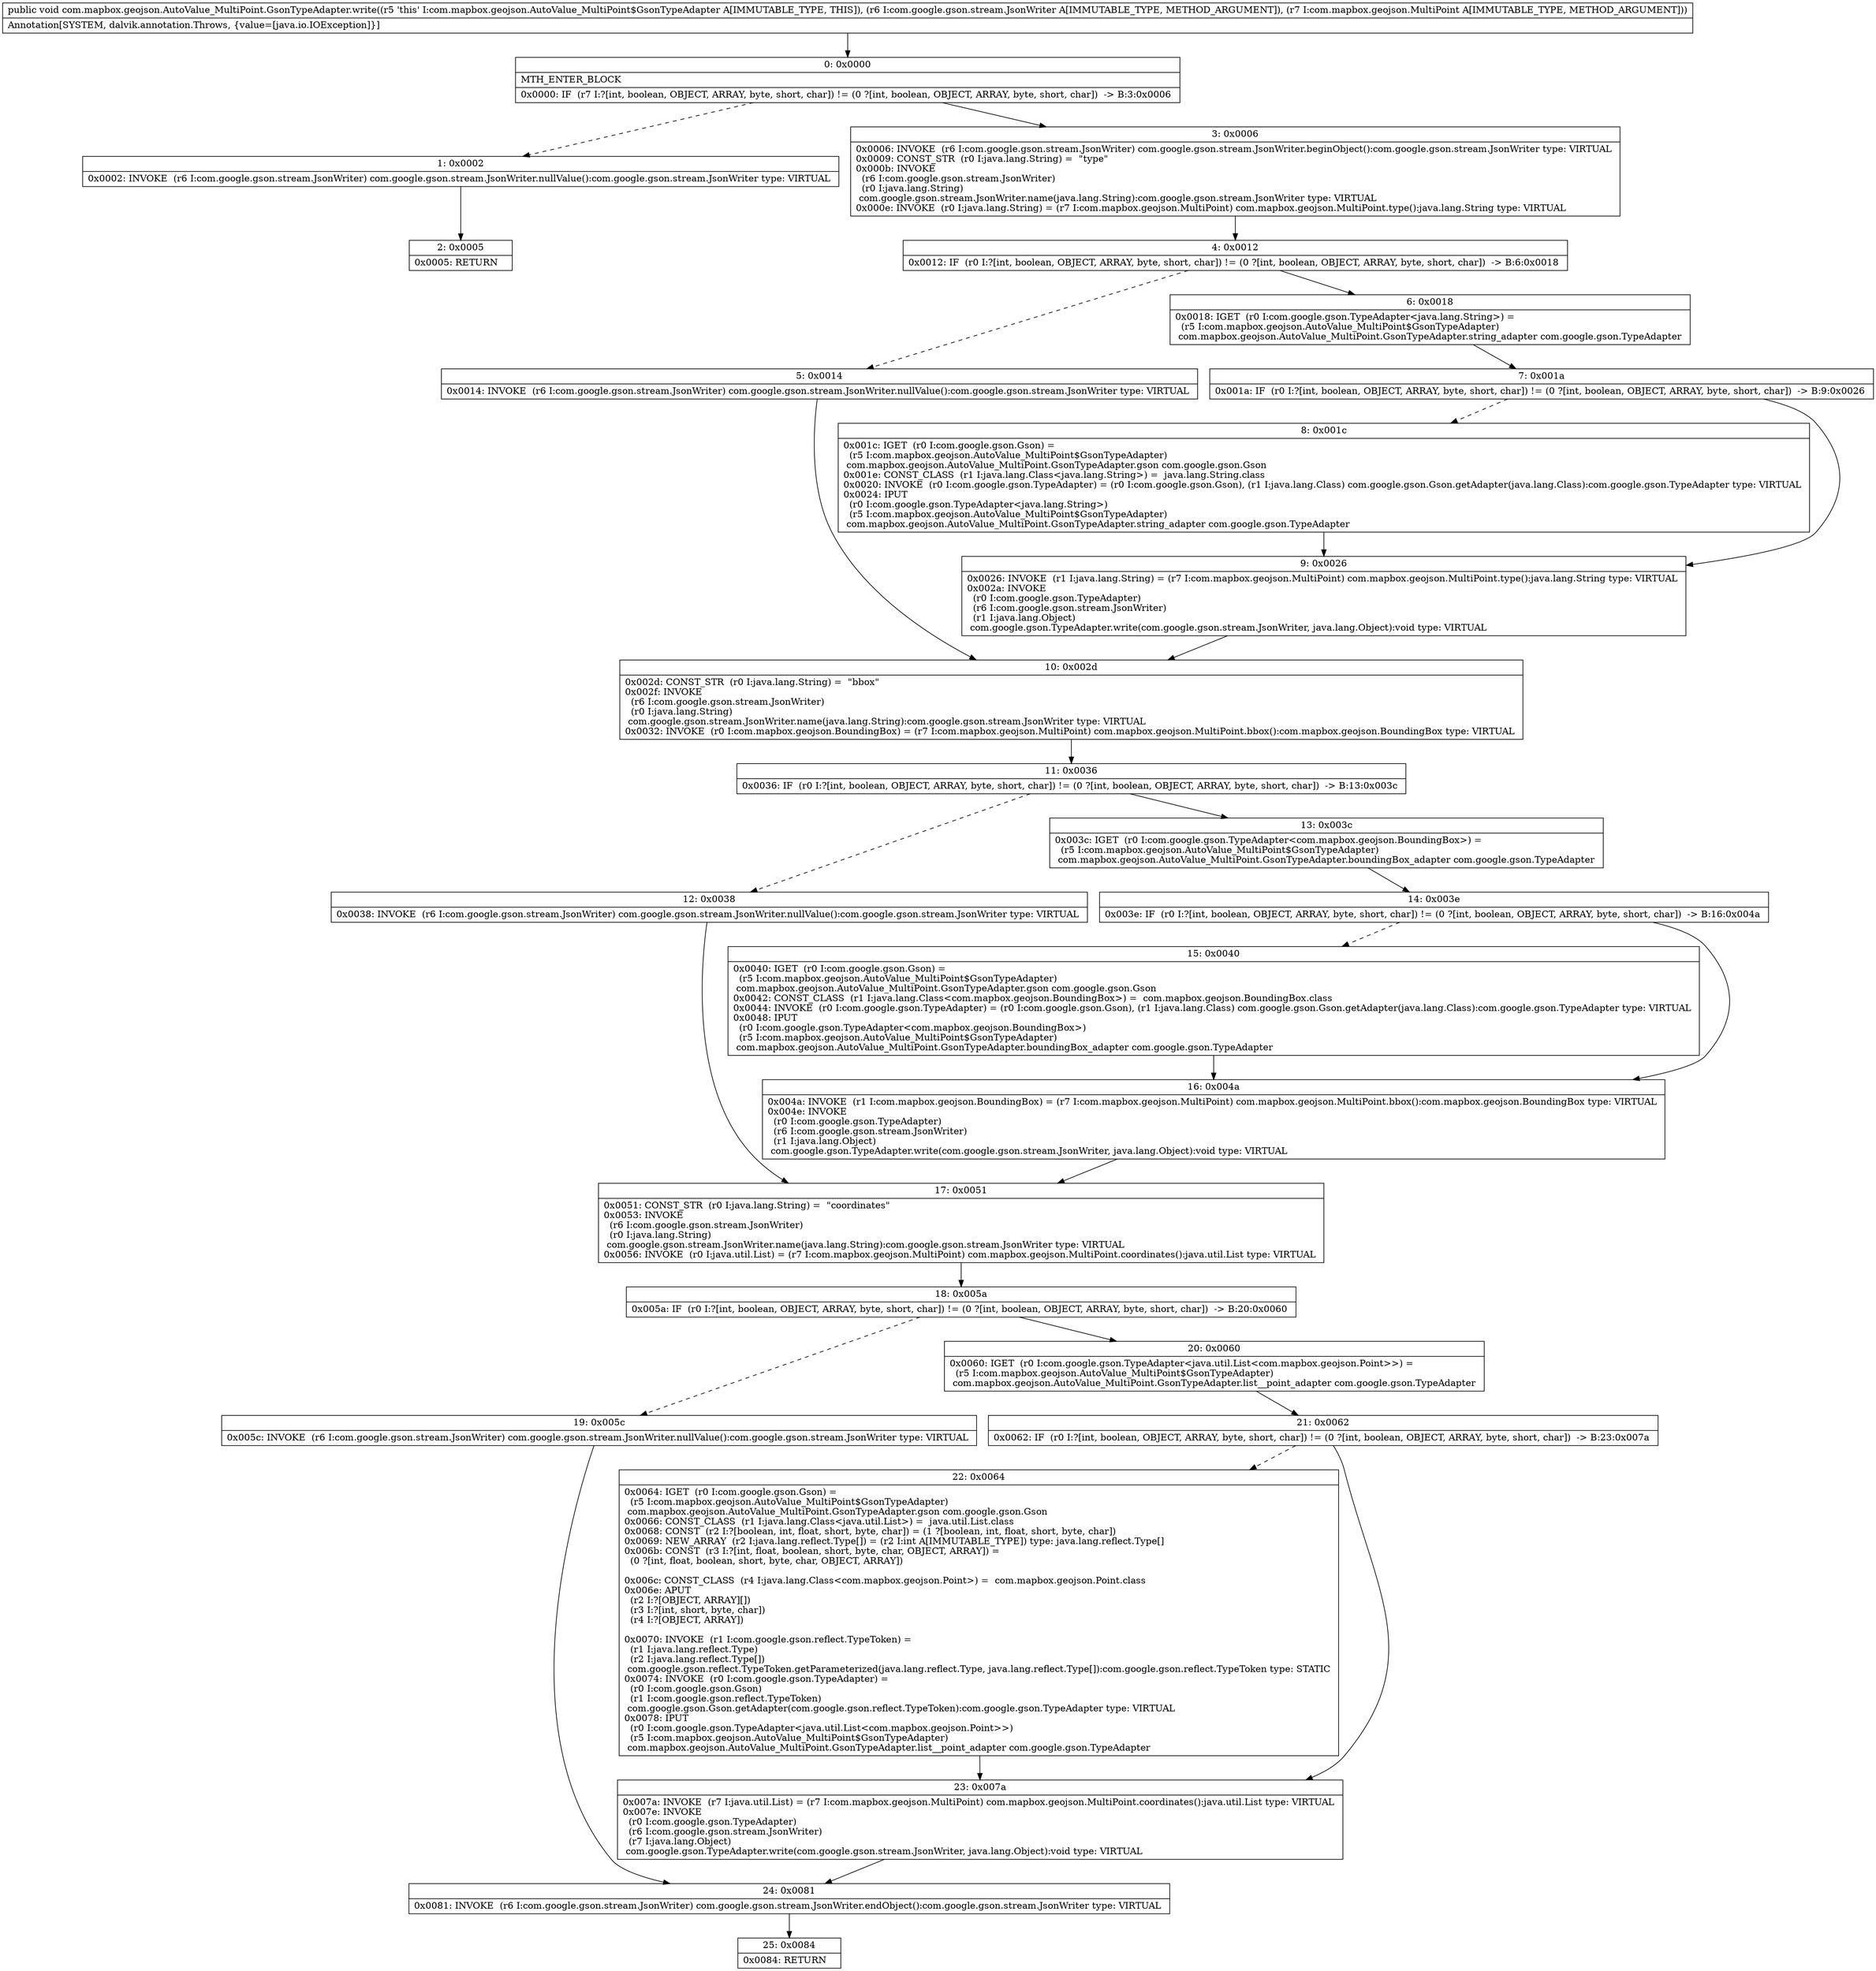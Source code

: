 digraph "CFG forcom.mapbox.geojson.AutoValue_MultiPoint.GsonTypeAdapter.write(Lcom\/google\/gson\/stream\/JsonWriter;Lcom\/mapbox\/geojson\/MultiPoint;)V" {
Node_0 [shape=record,label="{0\:\ 0x0000|MTH_ENTER_BLOCK\l|0x0000: IF  (r7 I:?[int, boolean, OBJECT, ARRAY, byte, short, char]) != (0 ?[int, boolean, OBJECT, ARRAY, byte, short, char])  \-\> B:3:0x0006 \l}"];
Node_1 [shape=record,label="{1\:\ 0x0002|0x0002: INVOKE  (r6 I:com.google.gson.stream.JsonWriter) com.google.gson.stream.JsonWriter.nullValue():com.google.gson.stream.JsonWriter type: VIRTUAL \l}"];
Node_2 [shape=record,label="{2\:\ 0x0005|0x0005: RETURN   \l}"];
Node_3 [shape=record,label="{3\:\ 0x0006|0x0006: INVOKE  (r6 I:com.google.gson.stream.JsonWriter) com.google.gson.stream.JsonWriter.beginObject():com.google.gson.stream.JsonWriter type: VIRTUAL \l0x0009: CONST_STR  (r0 I:java.lang.String) =  \"type\" \l0x000b: INVOKE  \l  (r6 I:com.google.gson.stream.JsonWriter)\l  (r0 I:java.lang.String)\l com.google.gson.stream.JsonWriter.name(java.lang.String):com.google.gson.stream.JsonWriter type: VIRTUAL \l0x000e: INVOKE  (r0 I:java.lang.String) = (r7 I:com.mapbox.geojson.MultiPoint) com.mapbox.geojson.MultiPoint.type():java.lang.String type: VIRTUAL \l}"];
Node_4 [shape=record,label="{4\:\ 0x0012|0x0012: IF  (r0 I:?[int, boolean, OBJECT, ARRAY, byte, short, char]) != (0 ?[int, boolean, OBJECT, ARRAY, byte, short, char])  \-\> B:6:0x0018 \l}"];
Node_5 [shape=record,label="{5\:\ 0x0014|0x0014: INVOKE  (r6 I:com.google.gson.stream.JsonWriter) com.google.gson.stream.JsonWriter.nullValue():com.google.gson.stream.JsonWriter type: VIRTUAL \l}"];
Node_6 [shape=record,label="{6\:\ 0x0018|0x0018: IGET  (r0 I:com.google.gson.TypeAdapter\<java.lang.String\>) = \l  (r5 I:com.mapbox.geojson.AutoValue_MultiPoint$GsonTypeAdapter)\l com.mapbox.geojson.AutoValue_MultiPoint.GsonTypeAdapter.string_adapter com.google.gson.TypeAdapter \l}"];
Node_7 [shape=record,label="{7\:\ 0x001a|0x001a: IF  (r0 I:?[int, boolean, OBJECT, ARRAY, byte, short, char]) != (0 ?[int, boolean, OBJECT, ARRAY, byte, short, char])  \-\> B:9:0x0026 \l}"];
Node_8 [shape=record,label="{8\:\ 0x001c|0x001c: IGET  (r0 I:com.google.gson.Gson) = \l  (r5 I:com.mapbox.geojson.AutoValue_MultiPoint$GsonTypeAdapter)\l com.mapbox.geojson.AutoValue_MultiPoint.GsonTypeAdapter.gson com.google.gson.Gson \l0x001e: CONST_CLASS  (r1 I:java.lang.Class\<java.lang.String\>) =  java.lang.String.class \l0x0020: INVOKE  (r0 I:com.google.gson.TypeAdapter) = (r0 I:com.google.gson.Gson), (r1 I:java.lang.Class) com.google.gson.Gson.getAdapter(java.lang.Class):com.google.gson.TypeAdapter type: VIRTUAL \l0x0024: IPUT  \l  (r0 I:com.google.gson.TypeAdapter\<java.lang.String\>)\l  (r5 I:com.mapbox.geojson.AutoValue_MultiPoint$GsonTypeAdapter)\l com.mapbox.geojson.AutoValue_MultiPoint.GsonTypeAdapter.string_adapter com.google.gson.TypeAdapter \l}"];
Node_9 [shape=record,label="{9\:\ 0x0026|0x0026: INVOKE  (r1 I:java.lang.String) = (r7 I:com.mapbox.geojson.MultiPoint) com.mapbox.geojson.MultiPoint.type():java.lang.String type: VIRTUAL \l0x002a: INVOKE  \l  (r0 I:com.google.gson.TypeAdapter)\l  (r6 I:com.google.gson.stream.JsonWriter)\l  (r1 I:java.lang.Object)\l com.google.gson.TypeAdapter.write(com.google.gson.stream.JsonWriter, java.lang.Object):void type: VIRTUAL \l}"];
Node_10 [shape=record,label="{10\:\ 0x002d|0x002d: CONST_STR  (r0 I:java.lang.String) =  \"bbox\" \l0x002f: INVOKE  \l  (r6 I:com.google.gson.stream.JsonWriter)\l  (r0 I:java.lang.String)\l com.google.gson.stream.JsonWriter.name(java.lang.String):com.google.gson.stream.JsonWriter type: VIRTUAL \l0x0032: INVOKE  (r0 I:com.mapbox.geojson.BoundingBox) = (r7 I:com.mapbox.geojson.MultiPoint) com.mapbox.geojson.MultiPoint.bbox():com.mapbox.geojson.BoundingBox type: VIRTUAL \l}"];
Node_11 [shape=record,label="{11\:\ 0x0036|0x0036: IF  (r0 I:?[int, boolean, OBJECT, ARRAY, byte, short, char]) != (0 ?[int, boolean, OBJECT, ARRAY, byte, short, char])  \-\> B:13:0x003c \l}"];
Node_12 [shape=record,label="{12\:\ 0x0038|0x0038: INVOKE  (r6 I:com.google.gson.stream.JsonWriter) com.google.gson.stream.JsonWriter.nullValue():com.google.gson.stream.JsonWriter type: VIRTUAL \l}"];
Node_13 [shape=record,label="{13\:\ 0x003c|0x003c: IGET  (r0 I:com.google.gson.TypeAdapter\<com.mapbox.geojson.BoundingBox\>) = \l  (r5 I:com.mapbox.geojson.AutoValue_MultiPoint$GsonTypeAdapter)\l com.mapbox.geojson.AutoValue_MultiPoint.GsonTypeAdapter.boundingBox_adapter com.google.gson.TypeAdapter \l}"];
Node_14 [shape=record,label="{14\:\ 0x003e|0x003e: IF  (r0 I:?[int, boolean, OBJECT, ARRAY, byte, short, char]) != (0 ?[int, boolean, OBJECT, ARRAY, byte, short, char])  \-\> B:16:0x004a \l}"];
Node_15 [shape=record,label="{15\:\ 0x0040|0x0040: IGET  (r0 I:com.google.gson.Gson) = \l  (r5 I:com.mapbox.geojson.AutoValue_MultiPoint$GsonTypeAdapter)\l com.mapbox.geojson.AutoValue_MultiPoint.GsonTypeAdapter.gson com.google.gson.Gson \l0x0042: CONST_CLASS  (r1 I:java.lang.Class\<com.mapbox.geojson.BoundingBox\>) =  com.mapbox.geojson.BoundingBox.class \l0x0044: INVOKE  (r0 I:com.google.gson.TypeAdapter) = (r0 I:com.google.gson.Gson), (r1 I:java.lang.Class) com.google.gson.Gson.getAdapter(java.lang.Class):com.google.gson.TypeAdapter type: VIRTUAL \l0x0048: IPUT  \l  (r0 I:com.google.gson.TypeAdapter\<com.mapbox.geojson.BoundingBox\>)\l  (r5 I:com.mapbox.geojson.AutoValue_MultiPoint$GsonTypeAdapter)\l com.mapbox.geojson.AutoValue_MultiPoint.GsonTypeAdapter.boundingBox_adapter com.google.gson.TypeAdapter \l}"];
Node_16 [shape=record,label="{16\:\ 0x004a|0x004a: INVOKE  (r1 I:com.mapbox.geojson.BoundingBox) = (r7 I:com.mapbox.geojson.MultiPoint) com.mapbox.geojson.MultiPoint.bbox():com.mapbox.geojson.BoundingBox type: VIRTUAL \l0x004e: INVOKE  \l  (r0 I:com.google.gson.TypeAdapter)\l  (r6 I:com.google.gson.stream.JsonWriter)\l  (r1 I:java.lang.Object)\l com.google.gson.TypeAdapter.write(com.google.gson.stream.JsonWriter, java.lang.Object):void type: VIRTUAL \l}"];
Node_17 [shape=record,label="{17\:\ 0x0051|0x0051: CONST_STR  (r0 I:java.lang.String) =  \"coordinates\" \l0x0053: INVOKE  \l  (r6 I:com.google.gson.stream.JsonWriter)\l  (r0 I:java.lang.String)\l com.google.gson.stream.JsonWriter.name(java.lang.String):com.google.gson.stream.JsonWriter type: VIRTUAL \l0x0056: INVOKE  (r0 I:java.util.List) = (r7 I:com.mapbox.geojson.MultiPoint) com.mapbox.geojson.MultiPoint.coordinates():java.util.List type: VIRTUAL \l}"];
Node_18 [shape=record,label="{18\:\ 0x005a|0x005a: IF  (r0 I:?[int, boolean, OBJECT, ARRAY, byte, short, char]) != (0 ?[int, boolean, OBJECT, ARRAY, byte, short, char])  \-\> B:20:0x0060 \l}"];
Node_19 [shape=record,label="{19\:\ 0x005c|0x005c: INVOKE  (r6 I:com.google.gson.stream.JsonWriter) com.google.gson.stream.JsonWriter.nullValue():com.google.gson.stream.JsonWriter type: VIRTUAL \l}"];
Node_20 [shape=record,label="{20\:\ 0x0060|0x0060: IGET  (r0 I:com.google.gson.TypeAdapter\<java.util.List\<com.mapbox.geojson.Point\>\>) = \l  (r5 I:com.mapbox.geojson.AutoValue_MultiPoint$GsonTypeAdapter)\l com.mapbox.geojson.AutoValue_MultiPoint.GsonTypeAdapter.list__point_adapter com.google.gson.TypeAdapter \l}"];
Node_21 [shape=record,label="{21\:\ 0x0062|0x0062: IF  (r0 I:?[int, boolean, OBJECT, ARRAY, byte, short, char]) != (0 ?[int, boolean, OBJECT, ARRAY, byte, short, char])  \-\> B:23:0x007a \l}"];
Node_22 [shape=record,label="{22\:\ 0x0064|0x0064: IGET  (r0 I:com.google.gson.Gson) = \l  (r5 I:com.mapbox.geojson.AutoValue_MultiPoint$GsonTypeAdapter)\l com.mapbox.geojson.AutoValue_MultiPoint.GsonTypeAdapter.gson com.google.gson.Gson \l0x0066: CONST_CLASS  (r1 I:java.lang.Class\<java.util.List\>) =  java.util.List.class \l0x0068: CONST  (r2 I:?[boolean, int, float, short, byte, char]) = (1 ?[boolean, int, float, short, byte, char]) \l0x0069: NEW_ARRAY  (r2 I:java.lang.reflect.Type[]) = (r2 I:int A[IMMUTABLE_TYPE]) type: java.lang.reflect.Type[] \l0x006b: CONST  (r3 I:?[int, float, boolean, short, byte, char, OBJECT, ARRAY]) = \l  (0 ?[int, float, boolean, short, byte, char, OBJECT, ARRAY])\l \l0x006c: CONST_CLASS  (r4 I:java.lang.Class\<com.mapbox.geojson.Point\>) =  com.mapbox.geojson.Point.class \l0x006e: APUT  \l  (r2 I:?[OBJECT, ARRAY][])\l  (r3 I:?[int, short, byte, char])\l  (r4 I:?[OBJECT, ARRAY])\l \l0x0070: INVOKE  (r1 I:com.google.gson.reflect.TypeToken) = \l  (r1 I:java.lang.reflect.Type)\l  (r2 I:java.lang.reflect.Type[])\l com.google.gson.reflect.TypeToken.getParameterized(java.lang.reflect.Type, java.lang.reflect.Type[]):com.google.gson.reflect.TypeToken type: STATIC \l0x0074: INVOKE  (r0 I:com.google.gson.TypeAdapter) = \l  (r0 I:com.google.gson.Gson)\l  (r1 I:com.google.gson.reflect.TypeToken)\l com.google.gson.Gson.getAdapter(com.google.gson.reflect.TypeToken):com.google.gson.TypeAdapter type: VIRTUAL \l0x0078: IPUT  \l  (r0 I:com.google.gson.TypeAdapter\<java.util.List\<com.mapbox.geojson.Point\>\>)\l  (r5 I:com.mapbox.geojson.AutoValue_MultiPoint$GsonTypeAdapter)\l com.mapbox.geojson.AutoValue_MultiPoint.GsonTypeAdapter.list__point_adapter com.google.gson.TypeAdapter \l}"];
Node_23 [shape=record,label="{23\:\ 0x007a|0x007a: INVOKE  (r7 I:java.util.List) = (r7 I:com.mapbox.geojson.MultiPoint) com.mapbox.geojson.MultiPoint.coordinates():java.util.List type: VIRTUAL \l0x007e: INVOKE  \l  (r0 I:com.google.gson.TypeAdapter)\l  (r6 I:com.google.gson.stream.JsonWriter)\l  (r7 I:java.lang.Object)\l com.google.gson.TypeAdapter.write(com.google.gson.stream.JsonWriter, java.lang.Object):void type: VIRTUAL \l}"];
Node_24 [shape=record,label="{24\:\ 0x0081|0x0081: INVOKE  (r6 I:com.google.gson.stream.JsonWriter) com.google.gson.stream.JsonWriter.endObject():com.google.gson.stream.JsonWriter type: VIRTUAL \l}"];
Node_25 [shape=record,label="{25\:\ 0x0084|0x0084: RETURN   \l}"];
MethodNode[shape=record,label="{public void com.mapbox.geojson.AutoValue_MultiPoint.GsonTypeAdapter.write((r5 'this' I:com.mapbox.geojson.AutoValue_MultiPoint$GsonTypeAdapter A[IMMUTABLE_TYPE, THIS]), (r6 I:com.google.gson.stream.JsonWriter A[IMMUTABLE_TYPE, METHOD_ARGUMENT]), (r7 I:com.mapbox.geojson.MultiPoint A[IMMUTABLE_TYPE, METHOD_ARGUMENT]))  | Annotation[SYSTEM, dalvik.annotation.Throws, \{value=[java.io.IOException]\}]\l}"];
MethodNode -> Node_0;
Node_0 -> Node_1[style=dashed];
Node_0 -> Node_3;
Node_1 -> Node_2;
Node_3 -> Node_4;
Node_4 -> Node_5[style=dashed];
Node_4 -> Node_6;
Node_5 -> Node_10;
Node_6 -> Node_7;
Node_7 -> Node_8[style=dashed];
Node_7 -> Node_9;
Node_8 -> Node_9;
Node_9 -> Node_10;
Node_10 -> Node_11;
Node_11 -> Node_12[style=dashed];
Node_11 -> Node_13;
Node_12 -> Node_17;
Node_13 -> Node_14;
Node_14 -> Node_15[style=dashed];
Node_14 -> Node_16;
Node_15 -> Node_16;
Node_16 -> Node_17;
Node_17 -> Node_18;
Node_18 -> Node_19[style=dashed];
Node_18 -> Node_20;
Node_19 -> Node_24;
Node_20 -> Node_21;
Node_21 -> Node_22[style=dashed];
Node_21 -> Node_23;
Node_22 -> Node_23;
Node_23 -> Node_24;
Node_24 -> Node_25;
}

